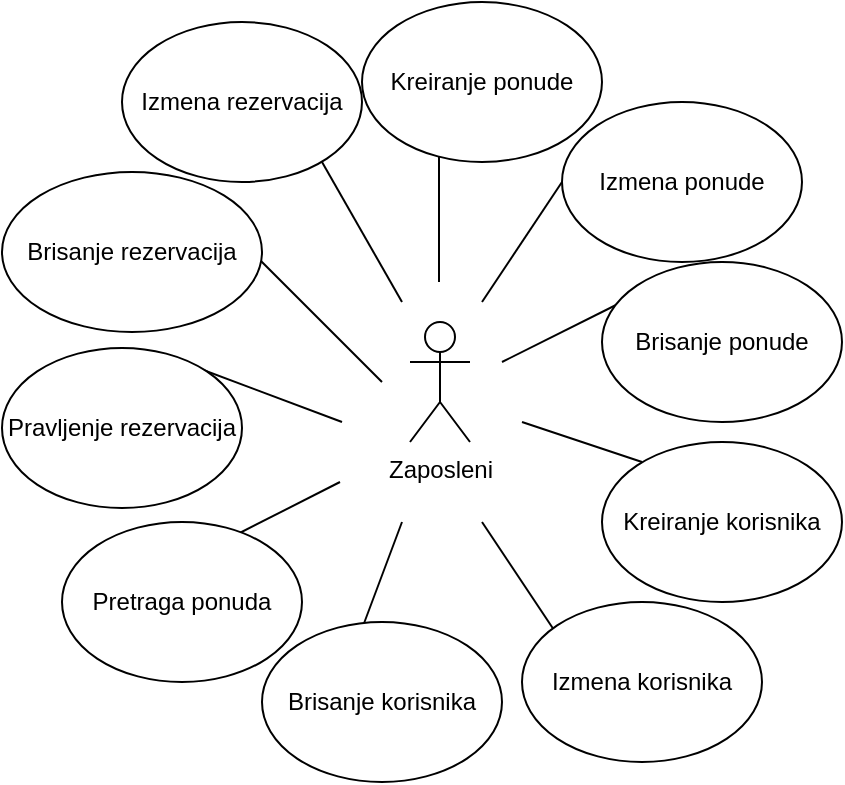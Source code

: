 <mxfile version="24.7.7">
  <diagram name="Page-1" id="jVJywnN8t9F9df2GGCMr">
    <mxGraphModel dx="1050" dy="530" grid="1" gridSize="10" guides="1" tooltips="1" connect="1" arrows="1" fold="1" page="1" pageScale="1" pageWidth="827" pageHeight="1169" math="0" shadow="0">
      <root>
        <mxCell id="0" />
        <mxCell id="1" parent="0" />
        <mxCell id="SYQhxkH08eaD8MzhhpFW-1" value="Zaposleni" style="shape=umlActor;verticalLabelPosition=bottom;verticalAlign=top;html=1;outlineConnect=0;" vertex="1" parent="1">
          <mxGeometry x="384" y="230" width="30" height="60" as="geometry" />
        </mxCell>
        <mxCell id="SYQhxkH08eaD8MzhhpFW-2" value="" style="endArrow=none;html=1;rounded=0;" edge="1" parent="1">
          <mxGeometry width="50" height="50" relative="1" as="geometry">
            <mxPoint x="398.5" y="210" as="sourcePoint" />
            <mxPoint x="398.5" y="140" as="targetPoint" />
          </mxGeometry>
        </mxCell>
        <mxCell id="SYQhxkH08eaD8MzhhpFW-3" value="" style="endArrow=none;html=1;rounded=0;" edge="1" parent="1">
          <mxGeometry width="50" height="50" relative="1" as="geometry">
            <mxPoint x="420" y="220" as="sourcePoint" />
            <mxPoint x="460" y="160" as="targetPoint" />
          </mxGeometry>
        </mxCell>
        <mxCell id="SYQhxkH08eaD8MzhhpFW-4" value="Kreiranje ponude" style="ellipse;whiteSpace=wrap;html=1;" vertex="1" parent="1">
          <mxGeometry x="360" y="70" width="120" height="80" as="geometry" />
        </mxCell>
        <mxCell id="SYQhxkH08eaD8MzhhpFW-5" value="Izmena ponude" style="ellipse;whiteSpace=wrap;html=1;" vertex="1" parent="1">
          <mxGeometry x="460" y="120" width="120" height="80" as="geometry" />
        </mxCell>
        <mxCell id="SYQhxkH08eaD8MzhhpFW-6" value="" style="endArrow=none;html=1;rounded=0;" edge="1" parent="1">
          <mxGeometry width="50" height="50" relative="1" as="geometry">
            <mxPoint x="430" y="250" as="sourcePoint" />
            <mxPoint x="490" y="220" as="targetPoint" />
          </mxGeometry>
        </mxCell>
        <mxCell id="SYQhxkH08eaD8MzhhpFW-7" value="Brisanje ponude" style="ellipse;whiteSpace=wrap;html=1;" vertex="1" parent="1">
          <mxGeometry x="480" y="200" width="120" height="80" as="geometry" />
        </mxCell>
        <mxCell id="SYQhxkH08eaD8MzhhpFW-8" value="" style="endArrow=none;html=1;rounded=0;" edge="1" parent="1">
          <mxGeometry width="50" height="50" relative="1" as="geometry">
            <mxPoint x="440" y="280" as="sourcePoint" />
            <mxPoint x="500" y="300" as="targetPoint" />
          </mxGeometry>
        </mxCell>
        <mxCell id="SYQhxkH08eaD8MzhhpFW-9" value="Kreiranje korisnika" style="ellipse;whiteSpace=wrap;html=1;" vertex="1" parent="1">
          <mxGeometry x="480" y="290" width="120" height="80" as="geometry" />
        </mxCell>
        <mxCell id="SYQhxkH08eaD8MzhhpFW-10" value="" style="endArrow=none;html=1;rounded=0;" edge="1" parent="1">
          <mxGeometry width="50" height="50" relative="1" as="geometry">
            <mxPoint x="460" y="390" as="sourcePoint" />
            <mxPoint x="420" y="330" as="targetPoint" />
          </mxGeometry>
        </mxCell>
        <mxCell id="SYQhxkH08eaD8MzhhpFW-11" value="Izmena korisnika" style="ellipse;whiteSpace=wrap;html=1;" vertex="1" parent="1">
          <mxGeometry x="440" y="370" width="120" height="80" as="geometry" />
        </mxCell>
        <mxCell id="SYQhxkH08eaD8MzhhpFW-12" value="" style="endArrow=none;html=1;rounded=0;" edge="1" parent="1">
          <mxGeometry width="50" height="50" relative="1" as="geometry">
            <mxPoint x="350" y="410" as="sourcePoint" />
            <mxPoint x="380" y="330" as="targetPoint" />
          </mxGeometry>
        </mxCell>
        <mxCell id="SYQhxkH08eaD8MzhhpFW-13" value="Brisanje korisnika" style="ellipse;whiteSpace=wrap;html=1;" vertex="1" parent="1">
          <mxGeometry x="310" y="380" width="120" height="80" as="geometry" />
        </mxCell>
        <mxCell id="SYQhxkH08eaD8MzhhpFW-14" value="" style="endArrow=none;html=1;rounded=0;" edge="1" parent="1">
          <mxGeometry width="50" height="50" relative="1" as="geometry">
            <mxPoint x="290" y="340" as="sourcePoint" />
            <mxPoint x="349" y="310" as="targetPoint" />
          </mxGeometry>
        </mxCell>
        <mxCell id="SYQhxkH08eaD8MzhhpFW-15" value="Pretraga ponuda" style="ellipse;whiteSpace=wrap;html=1;" vertex="1" parent="1">
          <mxGeometry x="210" y="330" width="120" height="80" as="geometry" />
        </mxCell>
        <mxCell id="SYQhxkH08eaD8MzhhpFW-16" value="" style="endArrow=none;html=1;rounded=0;" edge="1" parent="1">
          <mxGeometry width="50" height="50" relative="1" as="geometry">
            <mxPoint x="270" y="250" as="sourcePoint" />
            <mxPoint x="350" y="280" as="targetPoint" />
          </mxGeometry>
        </mxCell>
        <mxCell id="SYQhxkH08eaD8MzhhpFW-17" value="Pravljenje rezervacija" style="ellipse;whiteSpace=wrap;html=1;" vertex="1" parent="1">
          <mxGeometry x="180" y="243" width="120" height="80" as="geometry" />
        </mxCell>
        <mxCell id="SYQhxkH08eaD8MzhhpFW-18" value="" style="endArrow=none;html=1;rounded=0;" edge="1" parent="1">
          <mxGeometry width="50" height="50" relative="1" as="geometry">
            <mxPoint x="370" y="260" as="sourcePoint" />
            <mxPoint x="300" y="190" as="targetPoint" />
          </mxGeometry>
        </mxCell>
        <mxCell id="SYQhxkH08eaD8MzhhpFW-19" value="Brisanje rezervacija" style="ellipse;whiteSpace=wrap;html=1;" vertex="1" parent="1">
          <mxGeometry x="180" y="155" width="130" height="80" as="geometry" />
        </mxCell>
        <mxCell id="SYQhxkH08eaD8MzhhpFW-20" value="" style="endArrow=none;html=1;rounded=0;" edge="1" parent="1">
          <mxGeometry width="50" height="50" relative="1" as="geometry">
            <mxPoint x="380" y="220" as="sourcePoint" />
            <mxPoint x="340" y="150" as="targetPoint" />
          </mxGeometry>
        </mxCell>
        <mxCell id="SYQhxkH08eaD8MzhhpFW-21" value="Izmena rezervacija" style="ellipse;whiteSpace=wrap;html=1;" vertex="1" parent="1">
          <mxGeometry x="240" y="80" width="120" height="80" as="geometry" />
        </mxCell>
      </root>
    </mxGraphModel>
  </diagram>
</mxfile>
